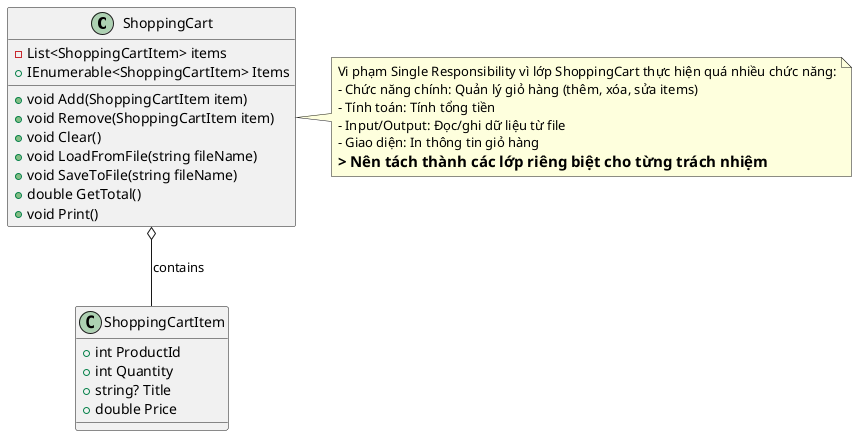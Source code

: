 @startuml

class ShoppingCart {
    -List<ShoppingCartItem> items
    +IEnumerable<ShoppingCartItem> Items
    +void Add(ShoppingCartItem item)
    +void Remove(ShoppingCartItem item)
    +void Clear()
    +void LoadFromFile(string fileName)
    +void SaveToFile(string fileName)
    +double GetTotal()
    +void Print()
}

class ShoppingCartItem {
    +int ProductId 
    +int Quantity 
    +string? Title
    +double Price 
}

' Relations between classes
ShoppingCart  o-- ShoppingCartItem : contains

note right of ShoppingCart
Vi phạm Single Responsibility vì lớp ShoppingCart thực hiện quá nhiều chức năng:
- Chức năng chính: Quản lý giỏ hàng (thêm, xóa, sửa items)
- Tính toán: Tính tổng tiền
- Input/Output: Đọc/ghi dữ liệu từ file
- Giao diện: In thông tin giỏ hàng
==> Nên tách thành các lớp riêng biệt cho từng trách nhiệm
end note

@enduml